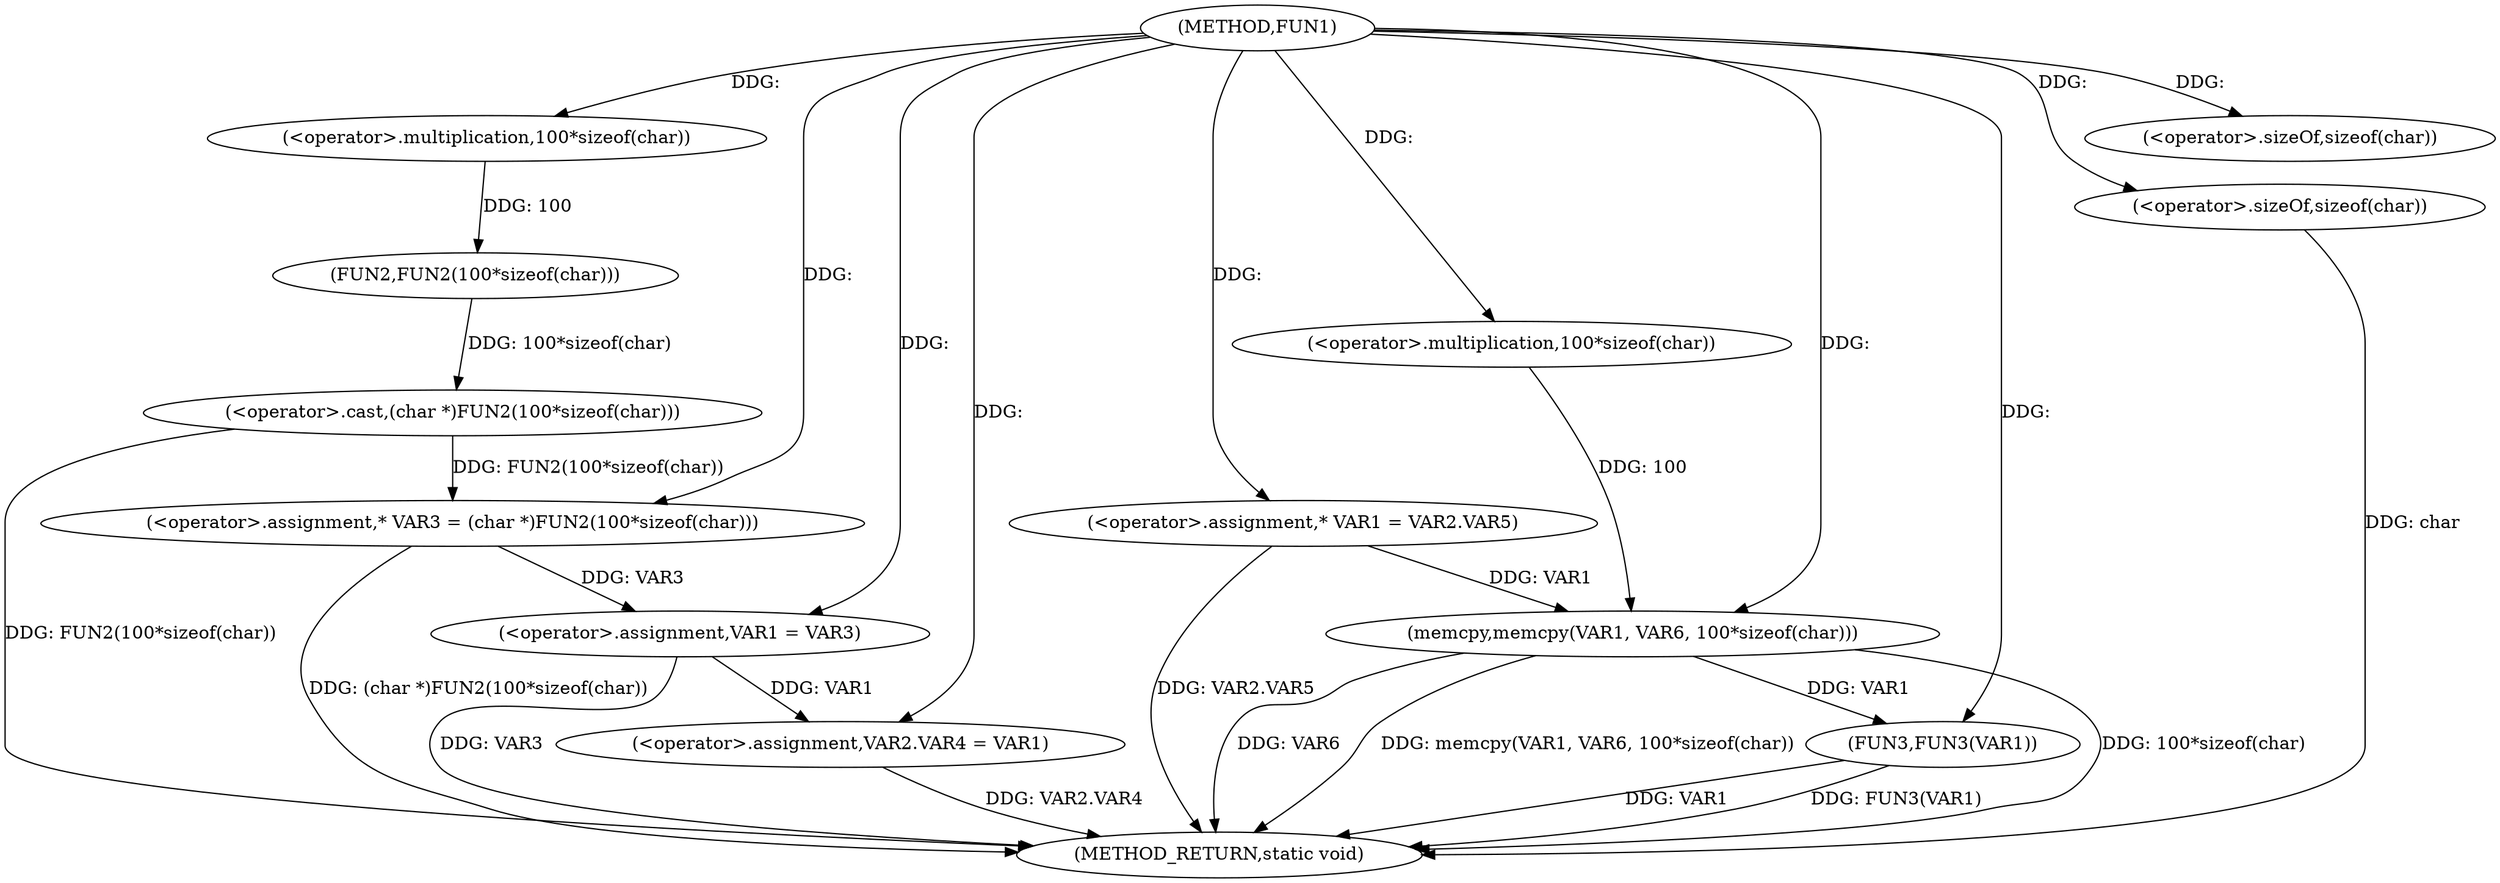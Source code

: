 digraph FUN1 {  
"1000100" [label = "(METHOD,FUN1)" ]
"1000140" [label = "(METHOD_RETURN,static void)" ]
"1000105" [label = "(<operator>.assignment,* VAR3 = (char *)FUN2(100*sizeof(char)))" ]
"1000107" [label = "(<operator>.cast,(char *)FUN2(100*sizeof(char)))" ]
"1000109" [label = "(FUN2,FUN2(100*sizeof(char)))" ]
"1000110" [label = "(<operator>.multiplication,100*sizeof(char))" ]
"1000112" [label = "(<operator>.sizeOf,sizeof(char))" ]
"1000114" [label = "(<operator>.assignment,VAR1 = VAR3)" ]
"1000117" [label = "(<operator>.assignment,VAR2.VAR4 = VAR1)" ]
"1000124" [label = "(<operator>.assignment,* VAR1 = VAR2.VAR5)" ]
"1000131" [label = "(memcpy,memcpy(VAR1, VAR6, 100*sizeof(char)))" ]
"1000134" [label = "(<operator>.multiplication,100*sizeof(char))" ]
"1000136" [label = "(<operator>.sizeOf,sizeof(char))" ]
"1000138" [label = "(FUN3,FUN3(VAR1))" ]
  "1000124" -> "1000140"  [ label = "DDG: VAR2.VAR5"] 
  "1000105" -> "1000140"  [ label = "DDG: (char *)FUN2(100*sizeof(char))"] 
  "1000138" -> "1000140"  [ label = "DDG: VAR1"] 
  "1000131" -> "1000140"  [ label = "DDG: 100*sizeof(char)"] 
  "1000117" -> "1000140"  [ label = "DDG: VAR2.VAR4"] 
  "1000131" -> "1000140"  [ label = "DDG: VAR6"] 
  "1000138" -> "1000140"  [ label = "DDG: FUN3(VAR1)"] 
  "1000114" -> "1000140"  [ label = "DDG: VAR3"] 
  "1000136" -> "1000140"  [ label = "DDG: char"] 
  "1000107" -> "1000140"  [ label = "DDG: FUN2(100*sizeof(char))"] 
  "1000131" -> "1000140"  [ label = "DDG: memcpy(VAR1, VAR6, 100*sizeof(char))"] 
  "1000107" -> "1000105"  [ label = "DDG: FUN2(100*sizeof(char))"] 
  "1000100" -> "1000105"  [ label = "DDG: "] 
  "1000109" -> "1000107"  [ label = "DDG: 100*sizeof(char)"] 
  "1000110" -> "1000109"  [ label = "DDG: 100"] 
  "1000100" -> "1000110"  [ label = "DDG: "] 
  "1000100" -> "1000112"  [ label = "DDG: "] 
  "1000105" -> "1000114"  [ label = "DDG: VAR3"] 
  "1000100" -> "1000114"  [ label = "DDG: "] 
  "1000114" -> "1000117"  [ label = "DDG: VAR1"] 
  "1000100" -> "1000117"  [ label = "DDG: "] 
  "1000100" -> "1000124"  [ label = "DDG: "] 
  "1000124" -> "1000131"  [ label = "DDG: VAR1"] 
  "1000100" -> "1000131"  [ label = "DDG: "] 
  "1000134" -> "1000131"  [ label = "DDG: 100"] 
  "1000100" -> "1000134"  [ label = "DDG: "] 
  "1000100" -> "1000136"  [ label = "DDG: "] 
  "1000131" -> "1000138"  [ label = "DDG: VAR1"] 
  "1000100" -> "1000138"  [ label = "DDG: "] 
}
